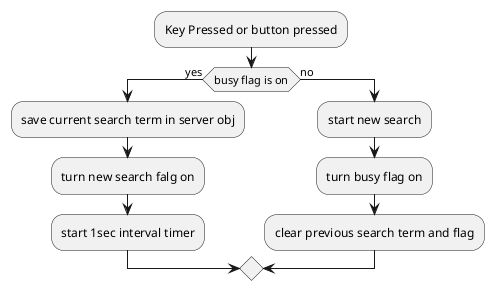 @startuml
:Key Pressed or button pressed;
if(busy flag is on) then (yes)
    :save current search term in server obj;
    :turn new search falg on;    
    :start 1sec interval timer;
else (no)
    :start new search;
    :turn busy flag on;
    :clear previous search term and flag;
endif
@enduml

@startuml server object states
[*] -> sent
state "waiting for server Response"  as sent 
state "server Response recieved" as recieved
state "timout fired" as fired
recieved: update open file dialog
recieved: check for availability of new request
recieved: uncheck busy flag
recieved: clear search terms
state "new user request" as waiting
waiting: "if server is busy save request\nand start 1sec timer and exit"
sent -> recieved
recieved --> sent
recieved -> waiting
waiting -> sent

fired: get saved url
fired: clear timeout value
fired: clear url
fired --> sent
note "what if server never responds\nfor any of the requests?" as N1
@enduml

